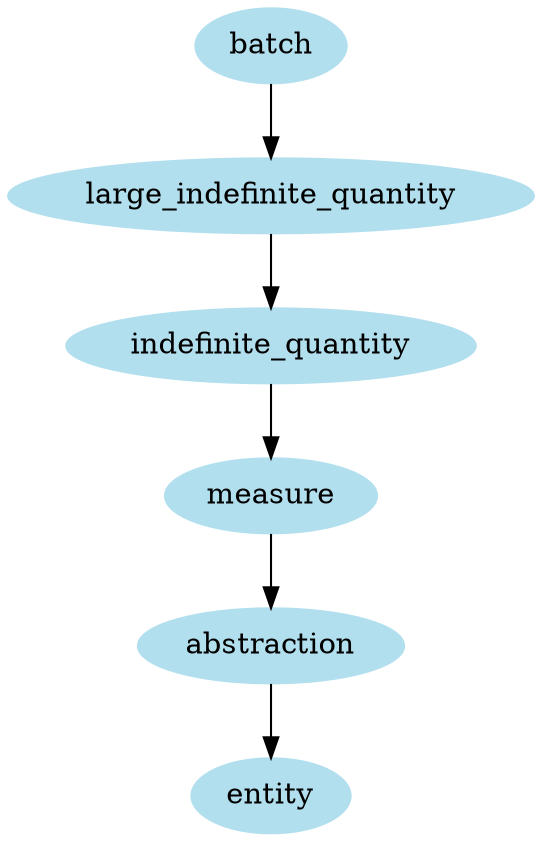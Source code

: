 digraph unix {
	node [color=lightblue2 style=filled]
	size="6,6"
	batch -> large_indefinite_quantity
	large_indefinite_quantity -> indefinite_quantity
	indefinite_quantity -> measure
	measure -> abstraction
	abstraction -> entity
}
